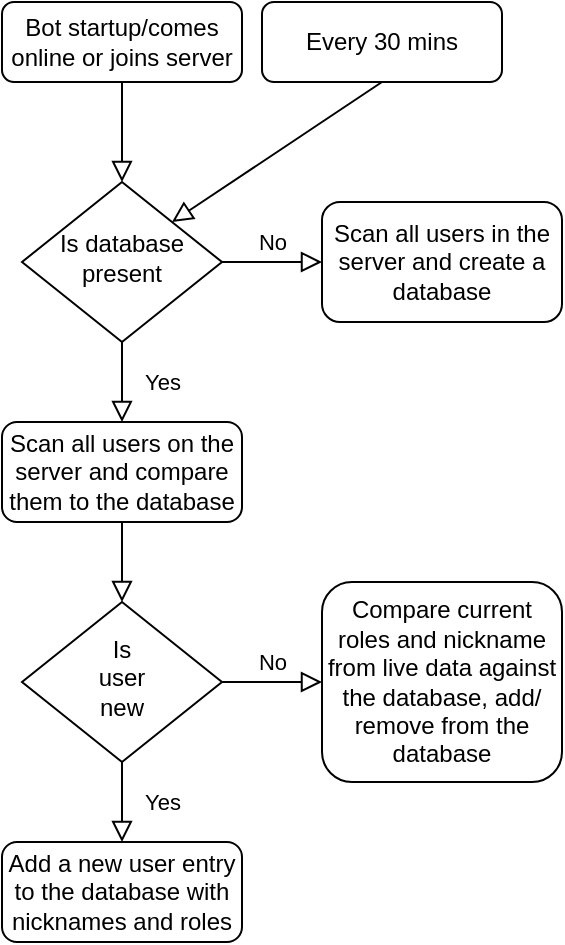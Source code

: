 <mxfile version="21.1.1" type="github">
  <diagram id="C5RBs43oDa-KdzZeNtuy" name="Page-1">
    <mxGraphModel dx="893" dy="481" grid="1" gridSize="10" guides="1" tooltips="1" connect="1" arrows="1" fold="1" page="1" pageScale="1" pageWidth="827" pageHeight="1169" math="0" shadow="0">
      <root>
        <mxCell id="WIyWlLk6GJQsqaUBKTNV-0" />
        <mxCell id="WIyWlLk6GJQsqaUBKTNV-1" parent="WIyWlLk6GJQsqaUBKTNV-0" />
        <mxCell id="6uwRupVJrwOXMldsrgVT-0" value="" style="rounded=0;html=1;jettySize=auto;orthogonalLoop=1;fontSize=11;endArrow=block;endFill=0;endSize=8;strokeWidth=1;shadow=0;labelBackgroundColor=none;edgeStyle=orthogonalEdgeStyle;" edge="1" parent="WIyWlLk6GJQsqaUBKTNV-1" source="6uwRupVJrwOXMldsrgVT-1" target="6uwRupVJrwOXMldsrgVT-4">
          <mxGeometry relative="1" as="geometry" />
        </mxCell>
        <mxCell id="6uwRupVJrwOXMldsrgVT-1" value="Bot startup/comes online or joins server" style="rounded=1;whiteSpace=wrap;html=1;fontSize=12;glass=0;strokeWidth=1;shadow=0;" vertex="1" parent="WIyWlLk6GJQsqaUBKTNV-1">
          <mxGeometry x="20" y="10" width="120" height="40" as="geometry" />
        </mxCell>
        <mxCell id="6uwRupVJrwOXMldsrgVT-2" value="Yes" style="rounded=0;html=1;jettySize=auto;orthogonalLoop=1;fontSize=11;endArrow=block;endFill=0;endSize=8;strokeWidth=1;shadow=0;labelBackgroundColor=none;edgeStyle=orthogonalEdgeStyle;entryX=0.5;entryY=0;entryDx=0;entryDy=0;" edge="1" parent="WIyWlLk6GJQsqaUBKTNV-1" source="6uwRupVJrwOXMldsrgVT-4" target="6uwRupVJrwOXMldsrgVT-6">
          <mxGeometry y="20" relative="1" as="geometry">
            <mxPoint as="offset" />
            <mxPoint x="80" y="220" as="targetPoint" />
          </mxGeometry>
        </mxCell>
        <mxCell id="6uwRupVJrwOXMldsrgVT-3" value="No" style="edgeStyle=orthogonalEdgeStyle;rounded=0;html=1;jettySize=auto;orthogonalLoop=1;fontSize=11;endArrow=block;endFill=0;endSize=8;strokeWidth=1;shadow=0;labelBackgroundColor=none;" edge="1" parent="WIyWlLk6GJQsqaUBKTNV-1" source="6uwRupVJrwOXMldsrgVT-4" target="6uwRupVJrwOXMldsrgVT-5">
          <mxGeometry x="0.006" y="10" relative="1" as="geometry">
            <mxPoint as="offset" />
          </mxGeometry>
        </mxCell>
        <mxCell id="6uwRupVJrwOXMldsrgVT-4" value="Is database present" style="rhombus;whiteSpace=wrap;html=1;shadow=0;fontFamily=Helvetica;fontSize=12;align=center;strokeWidth=1;spacing=6;spacingTop=-4;" vertex="1" parent="WIyWlLk6GJQsqaUBKTNV-1">
          <mxGeometry x="30" y="100" width="100" height="80" as="geometry" />
        </mxCell>
        <mxCell id="6uwRupVJrwOXMldsrgVT-5" value="Scan all users in the server and create a database" style="rounded=1;whiteSpace=wrap;html=1;fontSize=12;glass=0;strokeWidth=1;shadow=0;" vertex="1" parent="WIyWlLk6GJQsqaUBKTNV-1">
          <mxGeometry x="180" y="110" width="120" height="60" as="geometry" />
        </mxCell>
        <mxCell id="6uwRupVJrwOXMldsrgVT-6" value="Scan all users on the server and compare them to the database" style="rounded=1;whiteSpace=wrap;html=1;fontSize=12;glass=0;strokeWidth=1;shadow=0;" vertex="1" parent="WIyWlLk6GJQsqaUBKTNV-1">
          <mxGeometry x="20" y="220" width="120" height="50" as="geometry" />
        </mxCell>
        <mxCell id="6uwRupVJrwOXMldsrgVT-8" value="Is&lt;br&gt;user&lt;br&gt;new" style="rhombus;whiteSpace=wrap;html=1;shadow=0;fontFamily=Helvetica;fontSize=12;align=center;strokeWidth=1;spacing=6;spacingTop=-4;" vertex="1" parent="WIyWlLk6GJQsqaUBKTNV-1">
          <mxGeometry x="30" y="310" width="100" height="80" as="geometry" />
        </mxCell>
        <mxCell id="6uwRupVJrwOXMldsrgVT-10" value="" style="rounded=0;html=1;jettySize=auto;orthogonalLoop=1;fontSize=11;endArrow=block;endFill=0;endSize=8;strokeWidth=1;shadow=0;labelBackgroundColor=none;edgeStyle=orthogonalEdgeStyle;entryX=0.5;entryY=0;entryDx=0;entryDy=0;exitX=0.5;exitY=1;exitDx=0;exitDy=0;" edge="1" parent="WIyWlLk6GJQsqaUBKTNV-1" source="6uwRupVJrwOXMldsrgVT-6" target="6uwRupVJrwOXMldsrgVT-8">
          <mxGeometry y="20" relative="1" as="geometry">
            <mxPoint as="offset" />
            <mxPoint x="90" y="230" as="targetPoint" />
            <mxPoint x="90" y="190" as="sourcePoint" />
          </mxGeometry>
        </mxCell>
        <mxCell id="6uwRupVJrwOXMldsrgVT-11" value="Yes" style="rounded=0;html=1;jettySize=auto;orthogonalLoop=1;fontSize=11;endArrow=block;endFill=0;endSize=8;strokeWidth=1;shadow=0;labelBackgroundColor=none;edgeStyle=orthogonalEdgeStyle;exitX=0.5;exitY=1;exitDx=0;exitDy=0;entryX=0.5;entryY=0;entryDx=0;entryDy=0;" edge="1" parent="WIyWlLk6GJQsqaUBKTNV-1" source="6uwRupVJrwOXMldsrgVT-8" target="6uwRupVJrwOXMldsrgVT-18">
          <mxGeometry y="20" relative="1" as="geometry">
            <mxPoint as="offset" />
            <mxPoint x="80" y="430" as="targetPoint" />
            <mxPoint x="90" y="190" as="sourcePoint" />
          </mxGeometry>
        </mxCell>
        <mxCell id="6uwRupVJrwOXMldsrgVT-12" value="No" style="edgeStyle=orthogonalEdgeStyle;rounded=0;html=1;jettySize=auto;orthogonalLoop=1;fontSize=11;endArrow=block;endFill=0;endSize=8;strokeWidth=1;shadow=0;labelBackgroundColor=none;entryX=0;entryY=0.5;entryDx=0;entryDy=0;" edge="1" parent="WIyWlLk6GJQsqaUBKTNV-1" source="6uwRupVJrwOXMldsrgVT-8" target="6uwRupVJrwOXMldsrgVT-21">
          <mxGeometry x="0.006" y="10" relative="1" as="geometry">
            <mxPoint as="offset" />
            <mxPoint x="140" y="150" as="sourcePoint" />
            <mxPoint x="180" y="350" as="targetPoint" />
          </mxGeometry>
        </mxCell>
        <mxCell id="6uwRupVJrwOXMldsrgVT-14" value="Every 30 mins" style="rounded=1;whiteSpace=wrap;html=1;fontSize=12;glass=0;strokeWidth=1;shadow=0;" vertex="1" parent="WIyWlLk6GJQsqaUBKTNV-1">
          <mxGeometry x="150" y="10" width="120" height="40" as="geometry" />
        </mxCell>
        <mxCell id="6uwRupVJrwOXMldsrgVT-15" value="" style="rounded=0;html=1;jettySize=auto;orthogonalLoop=1;fontSize=11;endArrow=block;endFill=0;endSize=8;strokeWidth=1;shadow=0;labelBackgroundColor=none;exitX=0.5;exitY=1;exitDx=0;exitDy=0;entryX=1;entryY=0;entryDx=0;entryDy=0;" edge="1" parent="WIyWlLk6GJQsqaUBKTNV-1" source="6uwRupVJrwOXMldsrgVT-14" target="6uwRupVJrwOXMldsrgVT-4">
          <mxGeometry relative="1" as="geometry">
            <mxPoint x="90" y="60" as="sourcePoint" />
            <mxPoint x="90" y="110" as="targetPoint" />
          </mxGeometry>
        </mxCell>
        <mxCell id="6uwRupVJrwOXMldsrgVT-18" value="Add a new user entry to the database with nicknames and roles" style="rounded=1;whiteSpace=wrap;html=1;fontSize=12;glass=0;strokeWidth=1;shadow=0;" vertex="1" parent="WIyWlLk6GJQsqaUBKTNV-1">
          <mxGeometry x="20" y="430" width="120" height="50" as="geometry" />
        </mxCell>
        <mxCell id="6uwRupVJrwOXMldsrgVT-21" value="Compare current roles and nickname from live data against the database, add/ remove from the database" style="rounded=1;whiteSpace=wrap;html=1;fontSize=12;glass=0;strokeWidth=1;shadow=0;" vertex="1" parent="WIyWlLk6GJQsqaUBKTNV-1">
          <mxGeometry x="180" y="300" width="120" height="100" as="geometry" />
        </mxCell>
      </root>
    </mxGraphModel>
  </diagram>
</mxfile>
